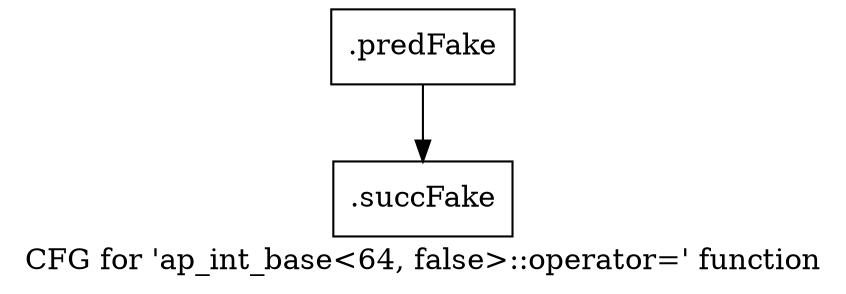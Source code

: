 digraph "CFG for 'ap_int_base\<64, false\>::operator=' function" {
	label="CFG for 'ap_int_base\<64, false\>::operator=' function";

	Node0x584d730 [shape=record,filename="",linenumber="",label="{.predFake}"];
	Node0x584d730 -> Node0x60bebe0[ callList="" memoryops="" filename="/mnt/xilinx/Vitis_HLS/2021.2/include/ap_int_base.h" execusionnum="0"];
	Node0x60bebe0 [shape=record,filename="/mnt/xilinx/Vitis_HLS/2021.2/include/ap_int_base.h",linenumber="511",label="{.succFake}"];
}

